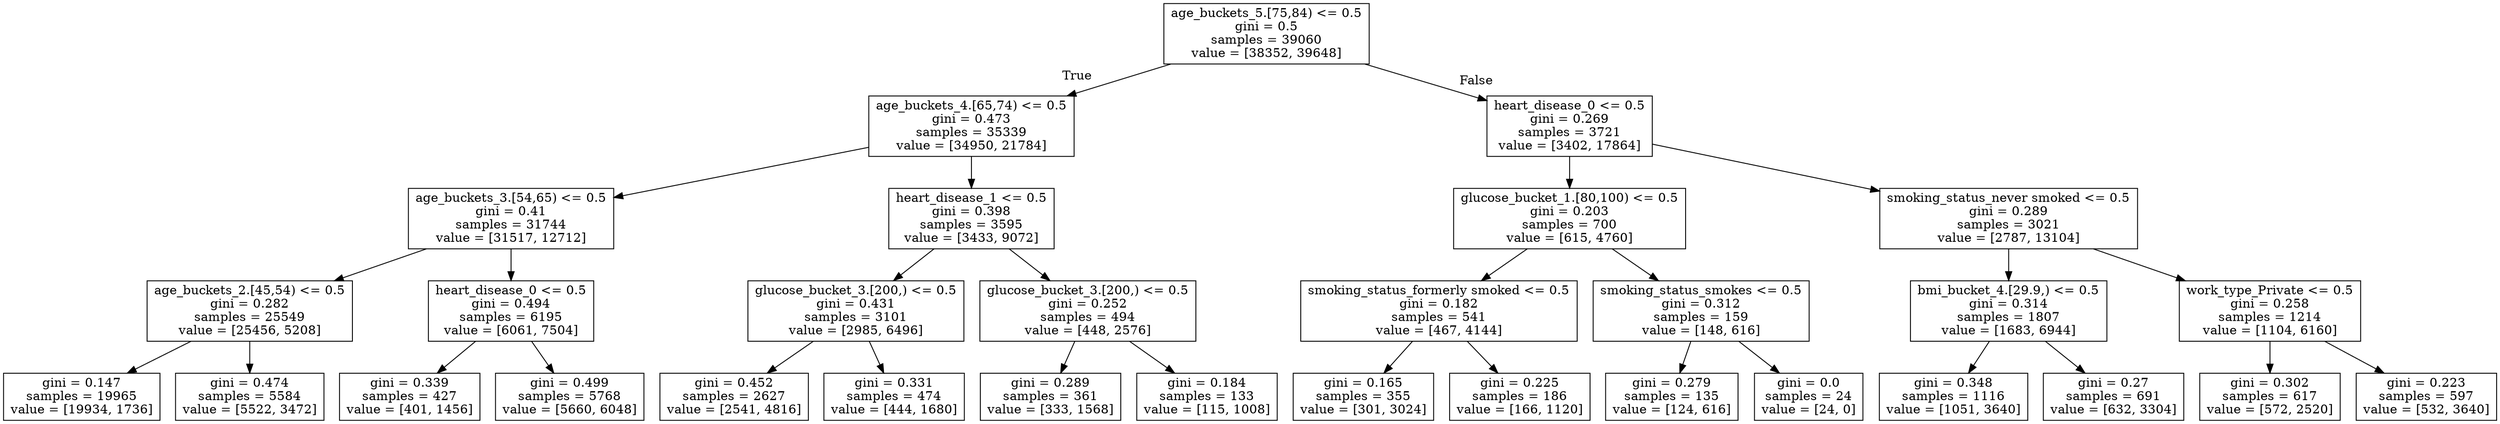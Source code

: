 digraph Tree {
node [shape=box] ;
0 [label="age_buckets_5.[75,84) <= 0.5\ngini = 0.5\nsamples = 39060\nvalue = [38352, 39648]"] ;
1 [label="age_buckets_4.[65,74) <= 0.5\ngini = 0.473\nsamples = 35339\nvalue = [34950, 21784]"] ;
0 -> 1 [labeldistance=2.5, labelangle=45, headlabel="True"] ;
2 [label="age_buckets_3.[54,65) <= 0.5\ngini = 0.41\nsamples = 31744\nvalue = [31517, 12712]"] ;
1 -> 2 ;
3 [label="age_buckets_2.[45,54) <= 0.5\ngini = 0.282\nsamples = 25549\nvalue = [25456, 5208]"] ;
2 -> 3 ;
4 [label="gini = 0.147\nsamples = 19965\nvalue = [19934, 1736]"] ;
3 -> 4 ;
5 [label="gini = 0.474\nsamples = 5584\nvalue = [5522, 3472]"] ;
3 -> 5 ;
6 [label="heart_disease_0 <= 0.5\ngini = 0.494\nsamples = 6195\nvalue = [6061, 7504]"] ;
2 -> 6 ;
7 [label="gini = 0.339\nsamples = 427\nvalue = [401, 1456]"] ;
6 -> 7 ;
8 [label="gini = 0.499\nsamples = 5768\nvalue = [5660, 6048]"] ;
6 -> 8 ;
9 [label="heart_disease_1 <= 0.5\ngini = 0.398\nsamples = 3595\nvalue = [3433, 9072]"] ;
1 -> 9 ;
10 [label="glucose_bucket_3.[200,) <= 0.5\ngini = 0.431\nsamples = 3101\nvalue = [2985, 6496]"] ;
9 -> 10 ;
11 [label="gini = 0.452\nsamples = 2627\nvalue = [2541, 4816]"] ;
10 -> 11 ;
12 [label="gini = 0.331\nsamples = 474\nvalue = [444, 1680]"] ;
10 -> 12 ;
13 [label="glucose_bucket_3.[200,) <= 0.5\ngini = 0.252\nsamples = 494\nvalue = [448, 2576]"] ;
9 -> 13 ;
14 [label="gini = 0.289\nsamples = 361\nvalue = [333, 1568]"] ;
13 -> 14 ;
15 [label="gini = 0.184\nsamples = 133\nvalue = [115, 1008]"] ;
13 -> 15 ;
16 [label="heart_disease_0 <= 0.5\ngini = 0.269\nsamples = 3721\nvalue = [3402, 17864]"] ;
0 -> 16 [labeldistance=2.5, labelangle=-45, headlabel="False"] ;
17 [label="glucose_bucket_1.[80,100) <= 0.5\ngini = 0.203\nsamples = 700\nvalue = [615, 4760]"] ;
16 -> 17 ;
18 [label="smoking_status_formerly smoked <= 0.5\ngini = 0.182\nsamples = 541\nvalue = [467, 4144]"] ;
17 -> 18 ;
19 [label="gini = 0.165\nsamples = 355\nvalue = [301, 3024]"] ;
18 -> 19 ;
20 [label="gini = 0.225\nsamples = 186\nvalue = [166, 1120]"] ;
18 -> 20 ;
21 [label="smoking_status_smokes <= 0.5\ngini = 0.312\nsamples = 159\nvalue = [148, 616]"] ;
17 -> 21 ;
22 [label="gini = 0.279\nsamples = 135\nvalue = [124, 616]"] ;
21 -> 22 ;
23 [label="gini = 0.0\nsamples = 24\nvalue = [24, 0]"] ;
21 -> 23 ;
24 [label="smoking_status_never smoked <= 0.5\ngini = 0.289\nsamples = 3021\nvalue = [2787, 13104]"] ;
16 -> 24 ;
25 [label="bmi_bucket_4.[29.9,) <= 0.5\ngini = 0.314\nsamples = 1807\nvalue = [1683, 6944]"] ;
24 -> 25 ;
26 [label="gini = 0.348\nsamples = 1116\nvalue = [1051, 3640]"] ;
25 -> 26 ;
27 [label="gini = 0.27\nsamples = 691\nvalue = [632, 3304]"] ;
25 -> 27 ;
28 [label="work_type_Private <= 0.5\ngini = 0.258\nsamples = 1214\nvalue = [1104, 6160]"] ;
24 -> 28 ;
29 [label="gini = 0.302\nsamples = 617\nvalue = [572, 2520]"] ;
28 -> 29 ;
30 [label="gini = 0.223\nsamples = 597\nvalue = [532, 3640]"] ;
28 -> 30 ;
}